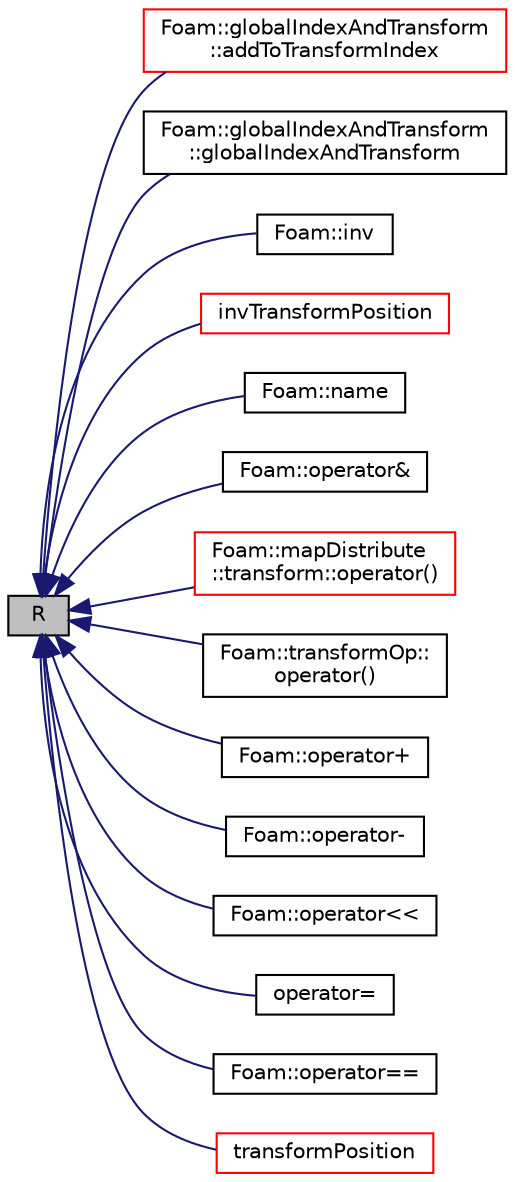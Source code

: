 digraph "R"
{
  bgcolor="transparent";
  edge [fontname="Helvetica",fontsize="10",labelfontname="Helvetica",labelfontsize="10"];
  node [fontname="Helvetica",fontsize="10",shape=record];
  rankdir="LR";
  Node1 [label="R",height=0.2,width=0.4,color="black", fillcolor="grey75", style="filled", fontcolor="black"];
  Node1 -> Node2 [dir="back",color="midnightblue",fontsize="10",style="solid",fontname="Helvetica"];
  Node2 [label="Foam::globalIndexAndTransform\l::addToTransformIndex",height=0.2,width=0.4,color="red",URL="$a00944.html#aa5ca2189f2ab3ddd22e4adef20976baf",tooltip="Add patch transformation to transformIndex. Return new. "];
  Node1 -> Node3 [dir="back",color="midnightblue",fontsize="10",style="solid",fontname="Helvetica"];
  Node3 [label="Foam::globalIndexAndTransform\l::globalIndexAndTransform",height=0.2,width=0.4,color="black",URL="$a00944.html#a6a82addd80d8b6487e55a787d3e0369d",tooltip="Construct from components. "];
  Node1 -> Node4 [dir="back",color="midnightblue",fontsize="10",style="solid",fontname="Helvetica"];
  Node4 [label="Foam::inv",height=0.2,width=0.4,color="black",URL="$a10979.html#af1f1db0442fbe206b589f124f968731b",tooltip="Return the inverse of the given vectorTensorTransform. "];
  Node1 -> Node5 [dir="back",color="midnightblue",fontsize="10",style="solid",fontname="Helvetica"];
  Node5 [label="invTransformPosition",height=0.2,width=0.4,color="red",URL="$a02891.html#a5c67d23adeabe3140601124c272ed424",tooltip="Inverse transform the given position. "];
  Node1 -> Node6 [dir="back",color="midnightblue",fontsize="10",style="solid",fontname="Helvetica"];
  Node6 [label="Foam::name",height=0.2,width=0.4,color="black",URL="$a10979.html#a8be9167a2a1446ac75fbf8a6f04cbcd8",tooltip="Return a string representation of a vectorTensorTransform. "];
  Node1 -> Node7 [dir="back",color="midnightblue",fontsize="10",style="solid",fontname="Helvetica"];
  Node7 [label="Foam::operator&",height=0.2,width=0.4,color="black",URL="$a10979.html#a0f75c128dfa1fe039e56d73504fe0a3d"];
  Node1 -> Node8 [dir="back",color="midnightblue",fontsize="10",style="solid",fontname="Helvetica"];
  Node8 [label="Foam::mapDistribute\l::transform::operator()",height=0.2,width=0.4,color="red",URL="$a02736.html#a135ca54d6c9c3469d05879c81b6f0da1"];
  Node1 -> Node9 [dir="back",color="midnightblue",fontsize="10",style="solid",fontname="Helvetica"];
  Node9 [label="Foam::transformOp::\loperator()",height=0.2,width=0.4,color="black",URL="$a02738.html#ac50721db1d6c18a9d9fea60fac72dca0"];
  Node1 -> Node10 [dir="back",color="midnightblue",fontsize="10",style="solid",fontname="Helvetica"];
  Node10 [label="Foam::operator+",height=0.2,width=0.4,color="black",URL="$a10979.html#af4aa948c49789548c539cf09d8529fe8"];
  Node1 -> Node11 [dir="back",color="midnightblue",fontsize="10",style="solid",fontname="Helvetica"];
  Node11 [label="Foam::operator-",height=0.2,width=0.4,color="black",URL="$a10979.html#a7343d22a001563fd49e240b66ba681bf"];
  Node1 -> Node12 [dir="back",color="midnightblue",fontsize="10",style="solid",fontname="Helvetica"];
  Node12 [label="Foam::operator\<\<",height=0.2,width=0.4,color="black",URL="$a10979.html#aef21d6af1ad101aa8dda5cb498a950b3"];
  Node1 -> Node13 [dir="back",color="midnightblue",fontsize="10",style="solid",fontname="Helvetica"];
  Node13 [label="operator=",height=0.2,width=0.4,color="black",URL="$a02891.html#af3ecbdec428356d3a03a07a8b7421f3f"];
  Node1 -> Node14 [dir="back",color="midnightblue",fontsize="10",style="solid",fontname="Helvetica"];
  Node14 [label="Foam::operator==",height=0.2,width=0.4,color="black",URL="$a10979.html#a1702cdf4aab06e680e9fe6092feb1bce"];
  Node1 -> Node15 [dir="back",color="midnightblue",fontsize="10",style="solid",fontname="Helvetica"];
  Node15 [label="transformPosition",height=0.2,width=0.4,color="red",URL="$a02891.html#ae10525fb31ef4f7bbbd1fb39e8aa330c",tooltip="Transform the given position. "];
}
